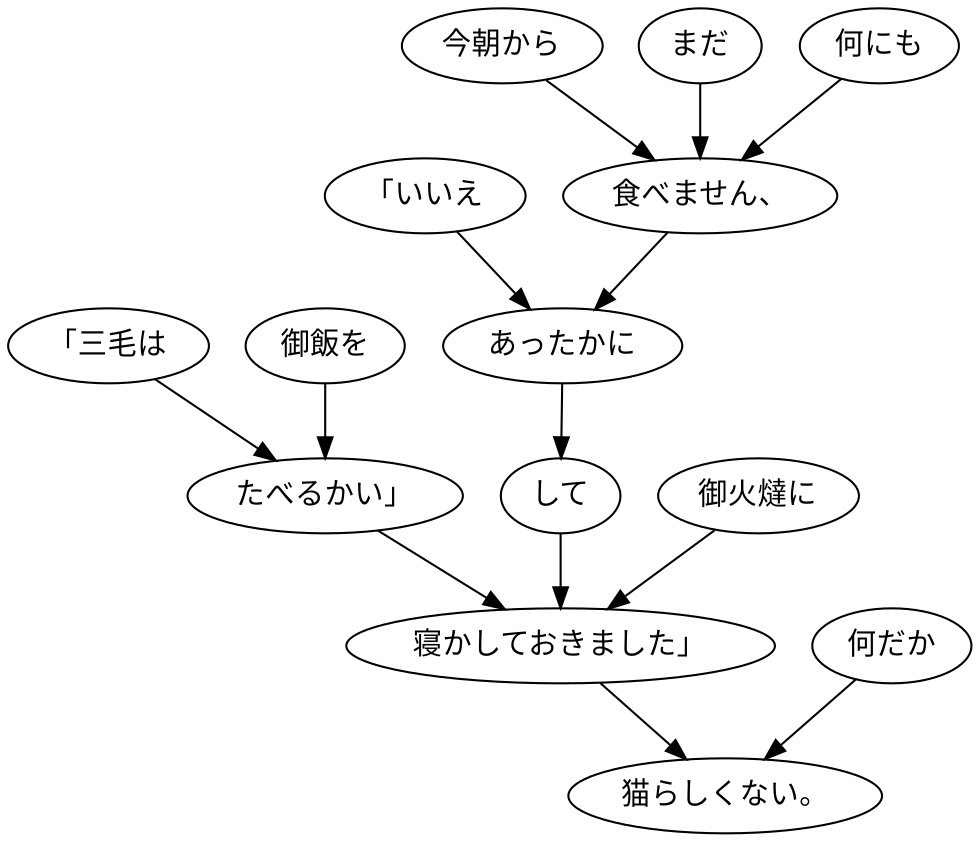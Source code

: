 digraph graph919 {
	node0 [label="「三毛は"];
	node1 [label="御飯を"];
	node2 [label="たべるかい」"];
	node3 [label="「いいえ"];
	node4 [label="今朝から"];
	node5 [label="まだ"];
	node6 [label="何にも"];
	node7 [label="食べません、"];
	node8 [label="あったかに"];
	node9 [label="して"];
	node10 [label="御火燵に"];
	node11 [label="寝かしておきました」"];
	node12 [label="何だか"];
	node13 [label="猫らしくない。"];
	node0 -> node2;
	node1 -> node2;
	node2 -> node11;
	node3 -> node8;
	node4 -> node7;
	node5 -> node7;
	node6 -> node7;
	node7 -> node8;
	node8 -> node9;
	node9 -> node11;
	node10 -> node11;
	node11 -> node13;
	node12 -> node13;
}
